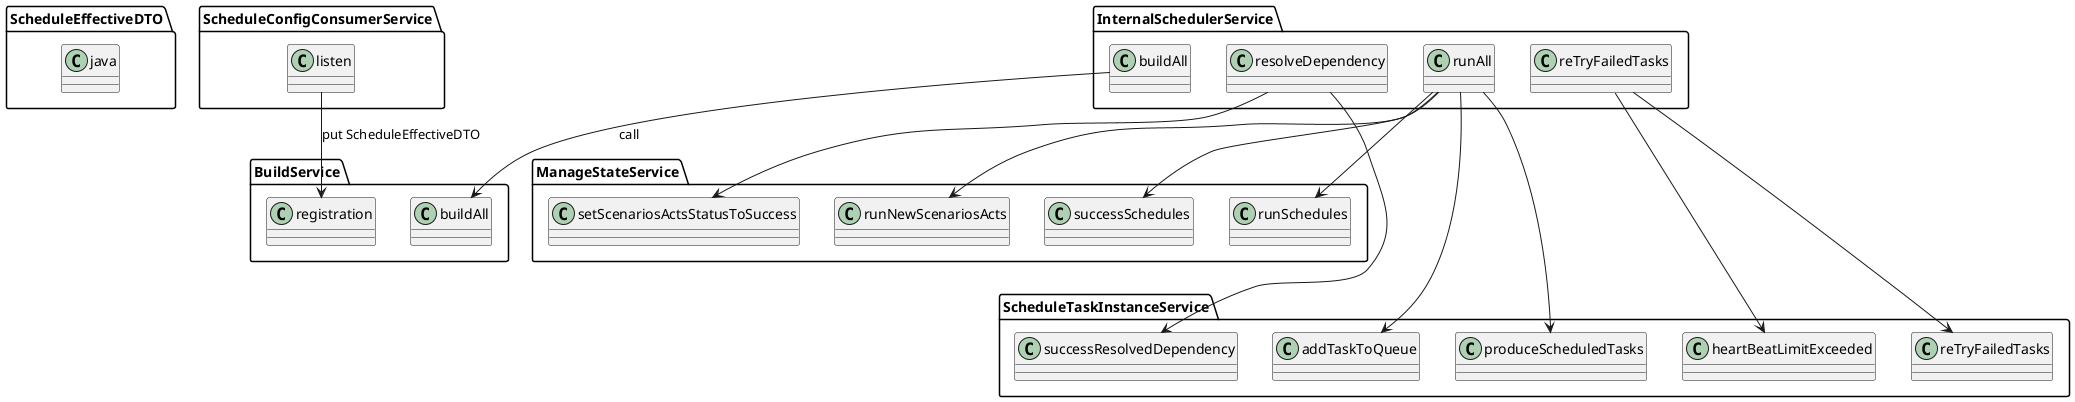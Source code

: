 @startuml

class ScheduleEffectiveDTO.java

ScheduleConfigConsumerService.listen -->   BuildService.registration : put ScheduleEffectiveDTO

InternalSchedulerService.buildAll --> BuildService.buildAll : call




InternalSchedulerService.resolveDependency -->ManageStateService.setScenariosActsStatusToSuccess
InternalSchedulerService.resolveDependency --->ScheduleTaskInstanceService.successResolvedDependency

'ScheduleConfigConsumerService.listen -> BuildService.findAndRegisterNewSchedule : scheduleEffectiveDTO

'InternalSchedulerService.java -> BuildService

InternalSchedulerService.runAll -->		ManageStateService.successSchedules

InternalSchedulerService.runAll -->		ManageStateService.runSchedules
InternalSchedulerService.runAll -->		ManageStateService.runNewScenariosActs
InternalSchedulerService.runAll --->	ScheduleTaskInstanceService.addTaskToQueue
InternalSchedulerService.runAll ---> ScheduleTaskInstanceService.produceScheduledTasks

InternalSchedulerService.reTryFailedTasks ---> ScheduleTaskInstanceService.heartBeatLimitExceeded
InternalSchedulerService.reTryFailedTasks ---> ScheduleTaskInstanceService.reTryFailedTasks


@enduml

